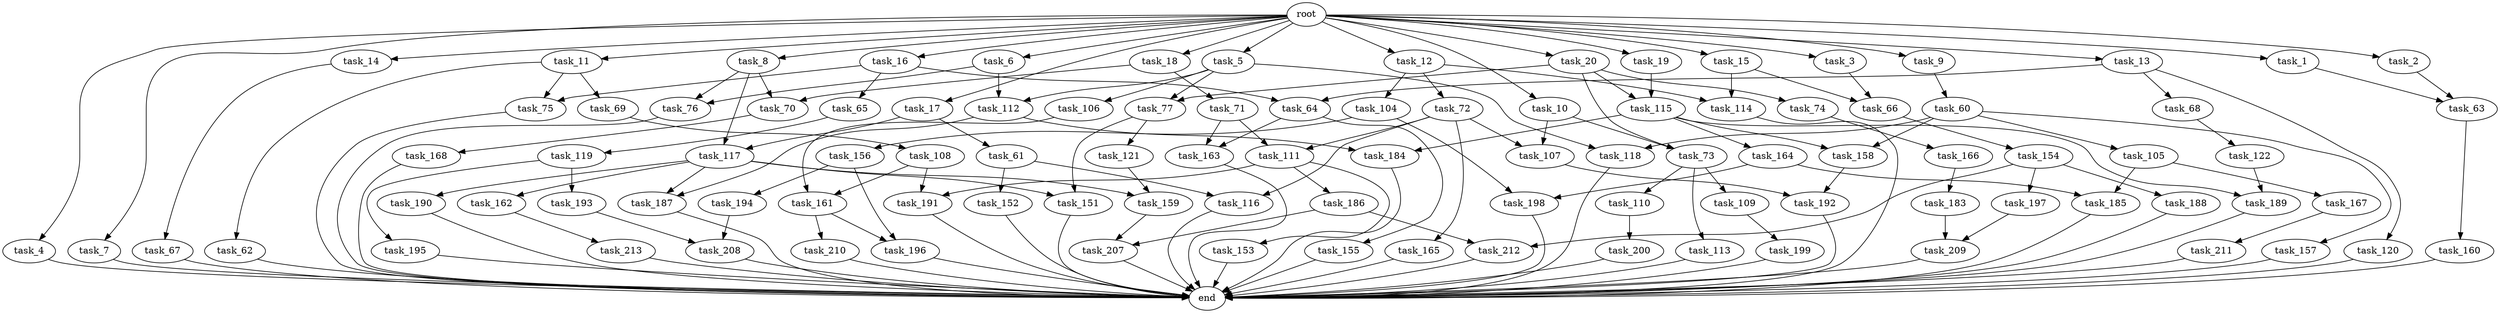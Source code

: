 digraph G {
  root [size="0.000000"];
  task_1 [size="2.048000"];
  task_2 [size="2.048000"];
  task_3 [size="2.048000"];
  task_4 [size="2.048000"];
  task_5 [size="2.048000"];
  task_6 [size="2.048000"];
  task_7 [size="2.048000"];
  task_8 [size="2.048000"];
  task_9 [size="2.048000"];
  task_10 [size="2.048000"];
  task_11 [size="2.048000"];
  task_12 [size="2.048000"];
  task_13 [size="2.048000"];
  task_14 [size="2.048000"];
  task_15 [size="2.048000"];
  task_16 [size="2.048000"];
  task_17 [size="2.048000"];
  task_18 [size="2.048000"];
  task_19 [size="2.048000"];
  task_20 [size="2.048000"];
  task_60 [size="1099511627.776000"];
  task_61 [size="1099511627.776000"];
  task_62 [size="618475290.624000"];
  task_63 [size="2233382993.920000"];
  task_64 [size="858993459.200000"];
  task_65 [size="429496729.600000"];
  task_66 [size="1047972020.224000"];
  task_67 [size="154618822.656000"];
  task_68 [size="429496729.600000"];
  task_69 [size="618475290.624000"];
  task_70 [size="773094113.280000"];
  task_71 [size="154618822.656000"];
  task_72 [size="841813590.016000"];
  task_73 [size="1717986918.400000"];
  task_74 [size="618475290.624000"];
  task_75 [size="1047972020.224000"];
  task_76 [size="1460288880.640000"];
  task_77 [size="1717986918.400000"];
  task_104 [size="841813590.016000"];
  task_105 [size="1717986918.400000"];
  task_106 [size="1099511627.776000"];
  task_107 [size="2817498546.176000"];
  task_108 [size="1391569403.904000"];
  task_109 [size="841813590.016000"];
  task_110 [size="841813590.016000"];
  task_111 [size="2559800508.416000"];
  task_112 [size="1941325217.792000"];
  task_113 [size="841813590.016000"];
  task_114 [size="1460288880.640000"];
  task_115 [size="2010044694.528000"];
  task_116 [size="2817498546.176000"];
  task_117 [size="1717986918.400000"];
  task_118 [size="2817498546.176000"];
  task_119 [size="1391569403.904000"];
  task_120 [size="429496729.600000"];
  task_121 [size="841813590.016000"];
  task_122 [size="274877906.944000"];
  task_151 [size="2233382993.920000"];
  task_152 [size="1099511627.776000"];
  task_153 [size="274877906.944000"];
  task_154 [size="429496729.600000"];
  task_155 [size="274877906.944000"];
  task_156 [size="274877906.944000"];
  task_157 [size="1717986918.400000"];
  task_158 [size="1786706395.136000"];
  task_159 [size="1821066133.504000"];
  task_160 [size="618475290.624000"];
  task_161 [size="223338299.392000"];
  task_162 [size="1391569403.904000"];
  task_163 [size="1116691496.960000"];
  task_164 [size="68719476.736000"];
  task_165 [size="1717986918.400000"];
  task_166 [size="429496729.600000"];
  task_167 [size="1099511627.776000"];
  task_168 [size="274877906.944000"];
  task_183 [size="1717986918.400000"];
  task_184 [size="910533066.752000"];
  task_185 [size="1717986918.400000"];
  task_186 [size="274877906.944000"];
  task_187 [size="2233382993.920000"];
  task_188 [size="841813590.016000"];
  task_189 [size="687194767.360000"];
  task_190 [size="1391569403.904000"];
  task_191 [size="429496729.600000"];
  task_192 [size="704374636.544000"];
  task_193 [size="274877906.944000"];
  task_194 [size="274877906.944000"];
  task_195 [size="274877906.944000"];
  task_196 [size="429496729.600000"];
  task_197 [size="841813590.016000"];
  task_198 [size="893353197.568000"];
  task_199 [size="1099511627.776000"];
  task_200 [size="618475290.624000"];
  task_207 [size="223338299.392000"];
  task_208 [size="1254130450.432000"];
  task_209 [size="2783138807.808000"];
  task_210 [size="154618822.656000"];
  task_211 [size="841813590.016000"];
  task_212 [size="996432412.672000"];
  task_213 [size="618475290.624000"];
  end [size="0.000000"];

  root -> task_1 [size="1.000000"];
  root -> task_2 [size="1.000000"];
  root -> task_3 [size="1.000000"];
  root -> task_4 [size="1.000000"];
  root -> task_5 [size="1.000000"];
  root -> task_6 [size="1.000000"];
  root -> task_7 [size="1.000000"];
  root -> task_8 [size="1.000000"];
  root -> task_9 [size="1.000000"];
  root -> task_10 [size="1.000000"];
  root -> task_11 [size="1.000000"];
  root -> task_12 [size="1.000000"];
  root -> task_13 [size="1.000000"];
  root -> task_14 [size="1.000000"];
  root -> task_15 [size="1.000000"];
  root -> task_16 [size="1.000000"];
  root -> task_17 [size="1.000000"];
  root -> task_18 [size="1.000000"];
  root -> task_19 [size="1.000000"];
  root -> task_20 [size="1.000000"];
  task_1 -> task_63 [size="411041792.000000"];
  task_2 -> task_63 [size="679477248.000000"];
  task_3 -> task_66 [size="209715200.000000"];
  task_4 -> end [size="1.000000"];
  task_5 -> task_77 [size="536870912.000000"];
  task_5 -> task_106 [size="536870912.000000"];
  task_5 -> task_112 [size="536870912.000000"];
  task_5 -> task_118 [size="536870912.000000"];
  task_6 -> task_76 [size="411041792.000000"];
  task_6 -> task_112 [size="411041792.000000"];
  task_7 -> end [size="1.000000"];
  task_8 -> task_70 [size="301989888.000000"];
  task_8 -> task_76 [size="301989888.000000"];
  task_8 -> task_117 [size="301989888.000000"];
  task_9 -> task_60 [size="536870912.000000"];
  task_10 -> task_73 [size="536870912.000000"];
  task_10 -> task_107 [size="536870912.000000"];
  task_11 -> task_62 [size="301989888.000000"];
  task_11 -> task_69 [size="301989888.000000"];
  task_11 -> task_75 [size="301989888.000000"];
  task_12 -> task_72 [size="411041792.000000"];
  task_12 -> task_104 [size="411041792.000000"];
  task_12 -> task_114 [size="411041792.000000"];
  task_13 -> task_64 [size="209715200.000000"];
  task_13 -> task_68 [size="209715200.000000"];
  task_13 -> task_120 [size="209715200.000000"];
  task_14 -> task_67 [size="75497472.000000"];
  task_15 -> task_66 [size="301989888.000000"];
  task_15 -> task_114 [size="301989888.000000"];
  task_16 -> task_64 [size="209715200.000000"];
  task_16 -> task_65 [size="209715200.000000"];
  task_16 -> task_75 [size="209715200.000000"];
  task_17 -> task_61 [size="536870912.000000"];
  task_17 -> task_117 [size="536870912.000000"];
  task_18 -> task_70 [size="75497472.000000"];
  task_18 -> task_71 [size="75497472.000000"];
  task_19 -> task_115 [size="679477248.000000"];
  task_20 -> task_73 [size="301989888.000000"];
  task_20 -> task_74 [size="301989888.000000"];
  task_20 -> task_77 [size="301989888.000000"];
  task_20 -> task_115 [size="301989888.000000"];
  task_60 -> task_105 [size="838860800.000000"];
  task_60 -> task_118 [size="838860800.000000"];
  task_60 -> task_157 [size="838860800.000000"];
  task_60 -> task_158 [size="838860800.000000"];
  task_61 -> task_116 [size="536870912.000000"];
  task_61 -> task_152 [size="536870912.000000"];
  task_62 -> end [size="1.000000"];
  task_63 -> task_160 [size="301989888.000000"];
  task_64 -> task_155 [size="134217728.000000"];
  task_64 -> task_163 [size="134217728.000000"];
  task_65 -> task_119 [size="679477248.000000"];
  task_66 -> task_154 [size="209715200.000000"];
  task_67 -> end [size="1.000000"];
  task_68 -> task_122 [size="134217728.000000"];
  task_69 -> task_108 [size="679477248.000000"];
  task_70 -> task_168 [size="134217728.000000"];
  task_71 -> task_111 [size="411041792.000000"];
  task_71 -> task_163 [size="411041792.000000"];
  task_72 -> task_107 [size="838860800.000000"];
  task_72 -> task_111 [size="838860800.000000"];
  task_72 -> task_116 [size="838860800.000000"];
  task_72 -> task_165 [size="838860800.000000"];
  task_73 -> task_109 [size="411041792.000000"];
  task_73 -> task_110 [size="411041792.000000"];
  task_73 -> task_113 [size="411041792.000000"];
  task_74 -> task_166 [size="209715200.000000"];
  task_75 -> end [size="1.000000"];
  task_76 -> end [size="1.000000"];
  task_77 -> task_121 [size="411041792.000000"];
  task_77 -> task_151 [size="411041792.000000"];
  task_104 -> task_156 [size="134217728.000000"];
  task_104 -> task_198 [size="134217728.000000"];
  task_105 -> task_167 [size="536870912.000000"];
  task_105 -> task_185 [size="536870912.000000"];
  task_106 -> task_161 [size="33554432.000000"];
  task_107 -> task_192 [size="134217728.000000"];
  task_108 -> task_161 [size="75497472.000000"];
  task_108 -> task_191 [size="75497472.000000"];
  task_109 -> task_199 [size="536870912.000000"];
  task_110 -> task_200 [size="301989888.000000"];
  task_111 -> task_153 [size="134217728.000000"];
  task_111 -> task_186 [size="134217728.000000"];
  task_111 -> task_191 [size="134217728.000000"];
  task_112 -> task_184 [size="411041792.000000"];
  task_112 -> task_187 [size="411041792.000000"];
  task_113 -> end [size="1.000000"];
  task_114 -> end [size="1.000000"];
  task_115 -> task_158 [size="33554432.000000"];
  task_115 -> task_164 [size="33554432.000000"];
  task_115 -> task_184 [size="33554432.000000"];
  task_115 -> task_189 [size="33554432.000000"];
  task_116 -> end [size="1.000000"];
  task_117 -> task_151 [size="679477248.000000"];
  task_117 -> task_159 [size="679477248.000000"];
  task_117 -> task_162 [size="679477248.000000"];
  task_117 -> task_187 [size="679477248.000000"];
  task_117 -> task_190 [size="679477248.000000"];
  task_118 -> end [size="1.000000"];
  task_119 -> task_193 [size="134217728.000000"];
  task_119 -> task_195 [size="134217728.000000"];
  task_120 -> end [size="1.000000"];
  task_121 -> task_159 [size="209715200.000000"];
  task_122 -> task_189 [size="301989888.000000"];
  task_151 -> end [size="1.000000"];
  task_152 -> end [size="1.000000"];
  task_153 -> end [size="1.000000"];
  task_154 -> task_188 [size="411041792.000000"];
  task_154 -> task_197 [size="411041792.000000"];
  task_154 -> task_212 [size="411041792.000000"];
  task_155 -> end [size="1.000000"];
  task_156 -> task_194 [size="134217728.000000"];
  task_156 -> task_196 [size="134217728.000000"];
  task_157 -> end [size="1.000000"];
  task_158 -> task_192 [size="209715200.000000"];
  task_159 -> task_207 [size="33554432.000000"];
  task_160 -> end [size="1.000000"];
  task_161 -> task_196 [size="75497472.000000"];
  task_161 -> task_210 [size="75497472.000000"];
  task_162 -> task_213 [size="301989888.000000"];
  task_163 -> end [size="1.000000"];
  task_164 -> task_185 [size="301989888.000000"];
  task_164 -> task_198 [size="301989888.000000"];
  task_165 -> end [size="1.000000"];
  task_166 -> task_183 [size="838860800.000000"];
  task_167 -> task_211 [size="411041792.000000"];
  task_168 -> end [size="1.000000"];
  task_183 -> task_209 [size="679477248.000000"];
  task_184 -> end [size="1.000000"];
  task_185 -> end [size="1.000000"];
  task_186 -> task_207 [size="75497472.000000"];
  task_186 -> task_212 [size="75497472.000000"];
  task_187 -> end [size="1.000000"];
  task_188 -> end [size="1.000000"];
  task_189 -> end [size="1.000000"];
  task_190 -> end [size="1.000000"];
  task_191 -> end [size="1.000000"];
  task_192 -> end [size="1.000000"];
  task_193 -> task_208 [size="536870912.000000"];
  task_194 -> task_208 [size="75497472.000000"];
  task_195 -> end [size="1.000000"];
  task_196 -> end [size="1.000000"];
  task_197 -> task_209 [size="679477248.000000"];
  task_198 -> end [size="1.000000"];
  task_199 -> end [size="1.000000"];
  task_200 -> end [size="1.000000"];
  task_207 -> end [size="1.000000"];
  task_208 -> end [size="1.000000"];
  task_209 -> end [size="1.000000"];
  task_210 -> end [size="1.000000"];
  task_211 -> end [size="1.000000"];
  task_212 -> end [size="1.000000"];
  task_213 -> end [size="1.000000"];
}
